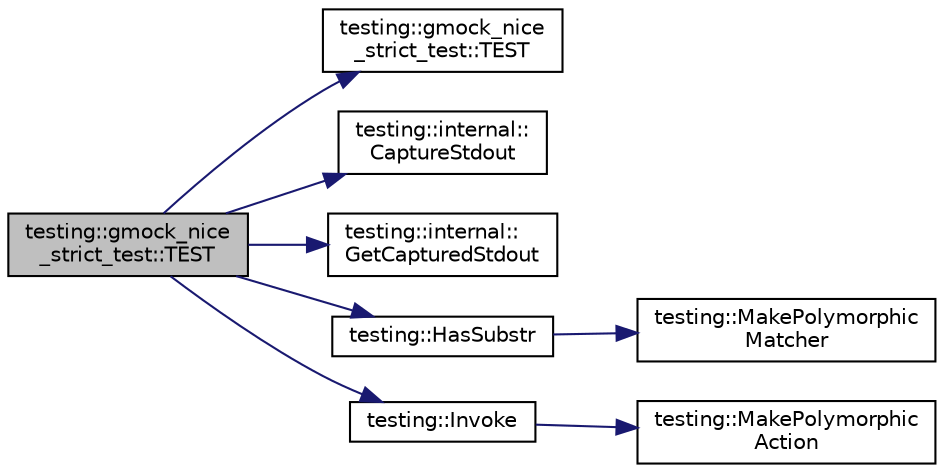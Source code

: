 digraph "testing::gmock_nice_strict_test::TEST"
{
  edge [fontname="Helvetica",fontsize="10",labelfontname="Helvetica",labelfontsize="10"];
  node [fontname="Helvetica",fontsize="10",shape=record];
  rankdir="LR";
  Node8 [label="testing::gmock_nice\l_strict_test::TEST",height=0.2,width=0.4,color="black", fillcolor="grey75", style="filled", fontcolor="black"];
  Node8 -> Node9 [color="midnightblue",fontsize="10",style="solid",fontname="Helvetica"];
  Node9 [label="testing::gmock_nice\l_strict_test::TEST",height=0.2,width=0.4,color="black", fillcolor="white", style="filled",URL="$db/df5/namespacetesting_1_1gmock__nice__strict__test.html#a4534bdd7c8ca19aad56933d34e0ea4db"];
  Node8 -> Node10 [color="midnightblue",fontsize="10",style="solid",fontname="Helvetica"];
  Node10 [label="testing::internal::\lCaptureStdout",height=0.2,width=0.4,color="black", fillcolor="white", style="filled",URL="$d0/da7/namespacetesting_1_1internal.html#acba06d4f0343dec407738ba5544af990"];
  Node8 -> Node11 [color="midnightblue",fontsize="10",style="solid",fontname="Helvetica"];
  Node11 [label="testing::internal::\lGetCapturedStdout",height=0.2,width=0.4,color="black", fillcolor="white", style="filled",URL="$d0/da7/namespacetesting_1_1internal.html#aed657219a9856a8d249a3230de0c54ce"];
  Node8 -> Node12 [color="midnightblue",fontsize="10",style="solid",fontname="Helvetica"];
  Node12 [label="testing::HasSubstr",height=0.2,width=0.4,color="black", fillcolor="white", style="filled",URL="$d0/d75/namespacetesting.html#a89643f279c0a36c2cf941abb5620756e"];
  Node12 -> Node13 [color="midnightblue",fontsize="10",style="solid",fontname="Helvetica"];
  Node13 [label="testing::MakePolymorphic\lMatcher",height=0.2,width=0.4,color="black", fillcolor="white", style="filled",URL="$d0/d75/namespacetesting.html#a667ca94f190ec2e17ee2fbfdb7d3da04"];
  Node8 -> Node14 [color="midnightblue",fontsize="10",style="solid",fontname="Helvetica"];
  Node14 [label="testing::Invoke",height=0.2,width=0.4,color="black", fillcolor="white", style="filled",URL="$d0/d75/namespacetesting.html#a12aebaf8363d49a383047529f798b694"];
  Node14 -> Node15 [color="midnightblue",fontsize="10",style="solid",fontname="Helvetica"];
  Node15 [label="testing::MakePolymorphic\lAction",height=0.2,width=0.4,color="black", fillcolor="white", style="filled",URL="$d0/d75/namespacetesting.html#a36bd06c5ea972c6df0bd9f40a7a94c65"];
}

